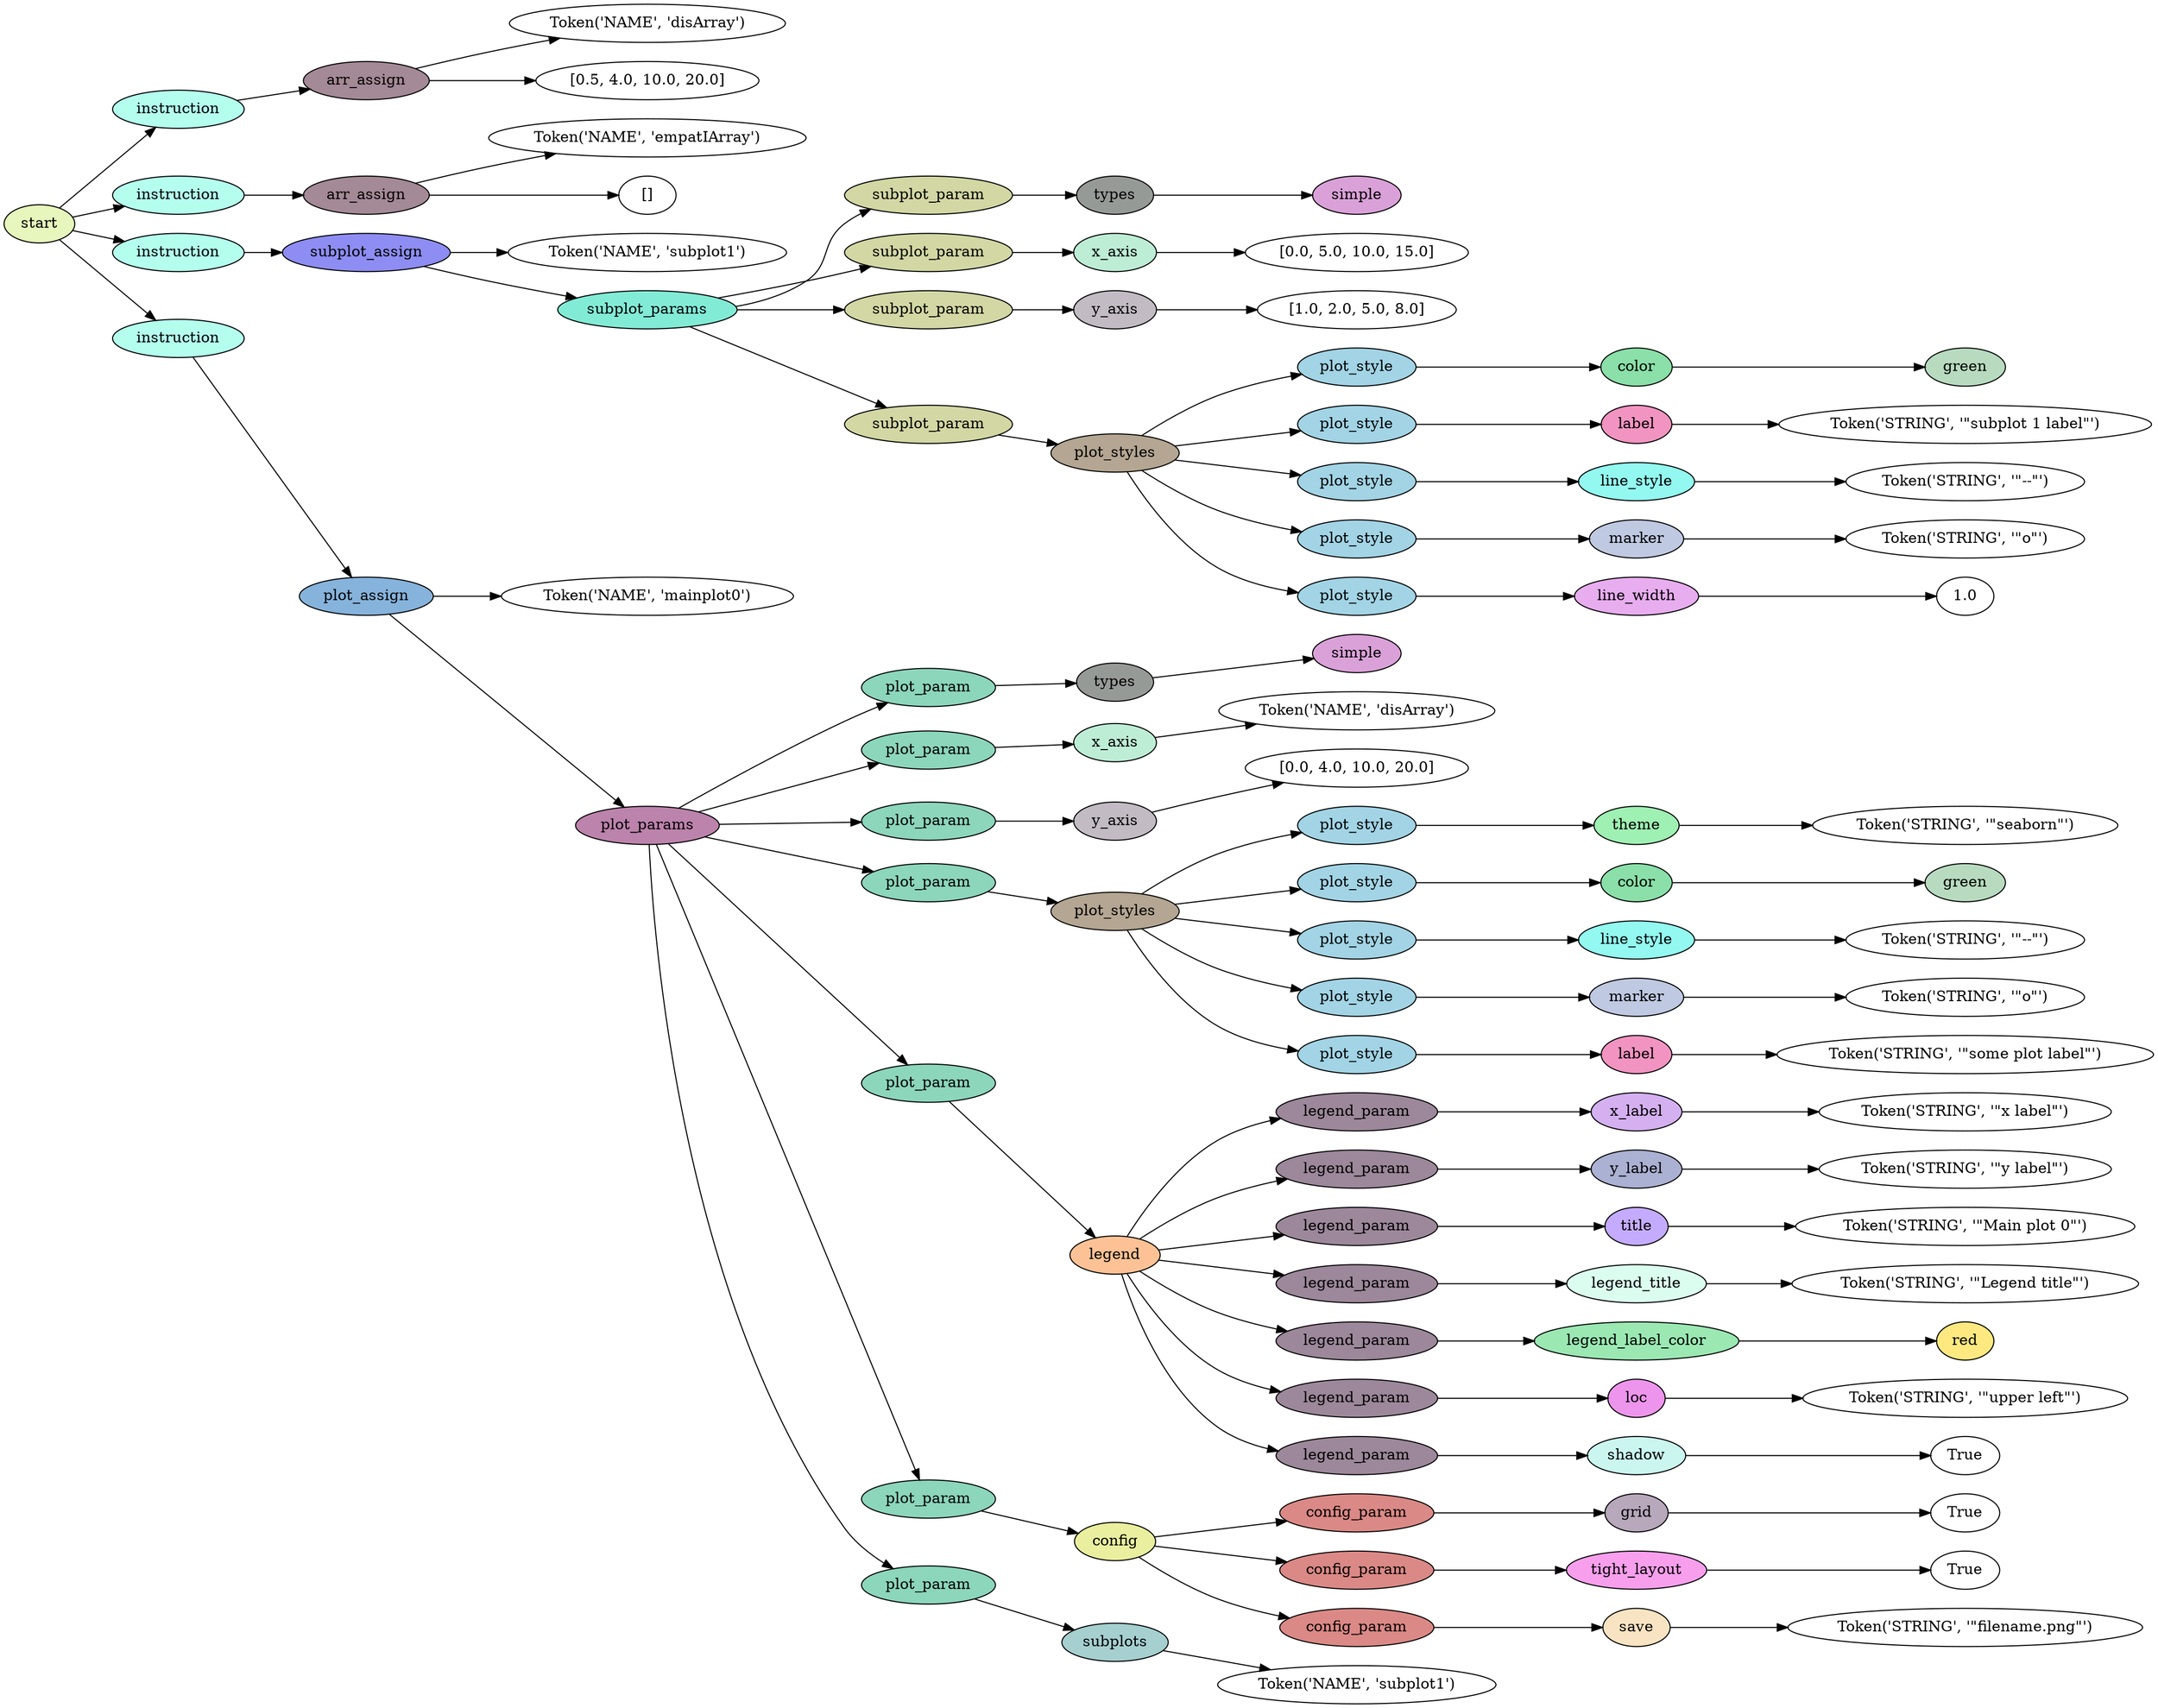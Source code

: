 digraph G {
rankdir=LR;
0 [label="Token('NAME', 'disArray')"];
1 [label="[0.5, 4.0, 10.0, 20.0]"];
2 [fillcolor="#a48996", label=arr_assign, style=filled];
2 -> 0;
2 -> 1;
3 [fillcolor="#b4feee", label=instruction, style=filled];
3 -> 2;
4 [label="Token('NAME', 'empatIArray')"];
5 [label="[]"];
6 [fillcolor="#a48996", label=arr_assign, style=filled];
6 -> 4;
6 -> 5;
7 [fillcolor="#b4feee", label=instruction, style=filled];
7 -> 6;
8 [label="Token('NAME', 'subplot1')"];
9 [fillcolor="#daa1d8", label=simple, style=filled];
10 [fillcolor="#969a97", label=types, style=filled];
10 -> 9;
11 [fillcolor="#d3d7a4", label=subplot_param, style=filled];
11 -> 10;
12 [label="[0.0, 5.0, 10.0, 15.0]"];
13 [fillcolor="#beedd6", label=x_axis, style=filled];
13 -> 12;
14 [fillcolor="#d3d7a4", label=subplot_param, style=filled];
14 -> 13;
15 [label="[1.0, 2.0, 5.0, 8.0]"];
16 [fillcolor="#c2bbc4", label=y_axis, style=filled];
16 -> 15;
17 [fillcolor="#d3d7a4", label=subplot_param, style=filled];
17 -> 16;
18 [fillcolor="#b8dbbf", label=green, style=filled];
19 [fillcolor="#8ae0a8", label=color, style=filled];
19 -> 18;
20 [fillcolor="#a2d4e5", label=plot_style, style=filled];
20 -> 19;
21 [label="Token('STRING', '\"subplot 1 label\"')"];
22 [fillcolor="#f294c1", label=label, style=filled];
22 -> 21;
23 [fillcolor="#a2d4e5", label=plot_style, style=filled];
23 -> 22;
24 [label="Token('STRING', '\"--\"')"];
25 [fillcolor="#93f8f0", label=line_style, style=filled];
25 -> 24;
26 [fillcolor="#a2d4e5", label=plot_style, style=filled];
26 -> 25;
27 [label="Token('STRING', '\"o\"')"];
28 [fillcolor="#bfc9e2", label=marker, style=filled];
28 -> 27;
29 [fillcolor="#a2d4e5", label=plot_style, style=filled];
29 -> 28;
30 [label="1.0"];
31 [fillcolor="#e8adef", label=line_width, style=filled];
31 -> 30;
32 [fillcolor="#a2d4e5", label=plot_style, style=filled];
32 -> 31;
33 [fillcolor="#b4a692", label=plot_styles, style=filled];
33 -> 20;
33 -> 23;
33 -> 26;
33 -> 29;
33 -> 32;
34 [fillcolor="#d3d7a4", label=subplot_param, style=filled];
34 -> 33;
35 [fillcolor="#82ebd6", label=subplot_params, style=filled];
35 -> 11;
35 -> 14;
35 -> 17;
35 -> 34;
36 [fillcolor="#8d8df3", label=subplot_assign, style=filled];
36 -> 8;
36 -> 35;
37 [fillcolor="#b4feee", label=instruction, style=filled];
37 -> 36;
38 [label="Token('NAME', 'mainplot0')"];
39 [fillcolor="#daa1d8", label=simple, style=filled];
40 [fillcolor="#969a97", label=types, style=filled];
40 -> 39;
41 [fillcolor="#8cd6bc", label=plot_param, style=filled];
41 -> 40;
42 [label="Token('NAME', 'disArray')"];
43 [fillcolor="#beedd6", label=x_axis, style=filled];
43 -> 42;
44 [fillcolor="#8cd6bc", label=plot_param, style=filled];
44 -> 43;
45 [label="[0.0, 4.0, 10.0, 20.0]"];
46 [fillcolor="#c2bbc4", label=y_axis, style=filled];
46 -> 45;
47 [fillcolor="#8cd6bc", label=plot_param, style=filled];
47 -> 46;
48 [label="Token('STRING', '\"seaborn\"')"];
49 [fillcolor="#9ff0b3", label=theme, style=filled];
49 -> 48;
50 [fillcolor="#a2d4e5", label=plot_style, style=filled];
50 -> 49;
51 [fillcolor="#b8dbbf", label=green, style=filled];
52 [fillcolor="#8ae0a8", label=color, style=filled];
52 -> 51;
53 [fillcolor="#a2d4e5", label=plot_style, style=filled];
53 -> 52;
54 [label="Token('STRING', '\"--\"')"];
55 [fillcolor="#93f8f0", label=line_style, style=filled];
55 -> 54;
56 [fillcolor="#a2d4e5", label=plot_style, style=filled];
56 -> 55;
57 [label="Token('STRING', '\"o\"')"];
58 [fillcolor="#bfc9e2", label=marker, style=filled];
58 -> 57;
59 [fillcolor="#a2d4e5", label=plot_style, style=filled];
59 -> 58;
60 [label="Token('STRING', '\"some plot label\"')"];
61 [fillcolor="#f294c1", label=label, style=filled];
61 -> 60;
62 [fillcolor="#a2d4e5", label=plot_style, style=filled];
62 -> 61;
63 [fillcolor="#b4a692", label=plot_styles, style=filled];
63 -> 50;
63 -> 53;
63 -> 56;
63 -> 59;
63 -> 62;
64 [fillcolor="#8cd6bc", label=plot_param, style=filled];
64 -> 63;
65 [label="Token('STRING', '\"x label\"')"];
66 [fillcolor="#d4b0f0", label=x_label, style=filled];
66 -> 65;
67 [fillcolor="#9c889a", label=legend_param, style=filled];
67 -> 66;
68 [label="Token('STRING', '\"y label\"')"];
69 [fillcolor="#abb1d2", label=y_label, style=filled];
69 -> 68;
70 [fillcolor="#9c889a", label=legend_param, style=filled];
70 -> 69;
71 [label="Token('STRING', '\"Main plot 0\"')"];
72 [fillcolor="#c5abfd", label=title, style=filled];
72 -> 71;
73 [fillcolor="#9c889a", label=legend_param, style=filled];
73 -> 72;
74 [label="Token('STRING', '\"Legend title\"')"];
75 [fillcolor="#dbfdf0", label=legend_title, style=filled];
75 -> 74;
76 [fillcolor="#9c889a", label=legend_param, style=filled];
76 -> 75;
77 [fillcolor="#fee980", label=red, style=filled];
78 [fillcolor="#9be8b3", label=legend_label_color, style=filled];
78 -> 77;
79 [fillcolor="#9c889a", label=legend_param, style=filled];
79 -> 78;
80 [label="Token('STRING', '\"upper left\"')"];
81 [fillcolor="#ed95ec", label=loc, style=filled];
81 -> 80;
82 [fillcolor="#9c889a", label=legend_param, style=filled];
82 -> 81;
83 [label=True];
84 [fillcolor="#cbf6f0", label=shadow, style=filled];
84 -> 83;
85 [fillcolor="#9c889a", label=legend_param, style=filled];
85 -> 84;
86 [fillcolor="#fcc295", label=legend, style=filled];
86 -> 67;
86 -> 70;
86 -> 73;
86 -> 76;
86 -> 79;
86 -> 82;
86 -> 85;
87 [fillcolor="#8cd6bc", label=plot_param, style=filled];
87 -> 86;
88 [label=True];
89 [fillcolor="#b7a8bc", label=grid, style=filled];
89 -> 88;
90 [fillcolor="#db8986", label=config_param, style=filled];
90 -> 89;
91 [label=True];
92 [fillcolor="#f79fec", label=tight_layout, style=filled];
92 -> 91;
93 [fillcolor="#db8986", label=config_param, style=filled];
93 -> 92;
94 [label="Token('STRING', '\"filename.png\"')"];
95 [fillcolor="#f8e3c2", label=save, style=filled];
95 -> 94;
96 [fillcolor="#db8986", label=config_param, style=filled];
96 -> 95;
97 [fillcolor="#e9ef9e", label=config, style=filled];
97 -> 90;
97 -> 93;
97 -> 96;
98 [fillcolor="#8cd6bc", label=plot_param, style=filled];
98 -> 97;
99 [label="Token('NAME', 'subplot1')"];
100 [fillcolor="#a6cfd0", label=subplots, style=filled];
100 -> 99;
101 [fillcolor="#8cd6bc", label=plot_param, style=filled];
101 -> 100;
102 [fillcolor="#bc83ac", label=plot_params, style=filled];
102 -> 41;
102 -> 44;
102 -> 47;
102 -> 64;
102 -> 87;
102 -> 98;
102 -> 101;
103 [fillcolor="#86b3dc", label=plot_assign, style=filled];
103 -> 38;
103 -> 102;
104 [fillcolor="#b4feee", label=instruction, style=filled];
104 -> 103;
105 [fillcolor="#e6f6bc", label=start, style=filled];
105 -> 3;
105 -> 7;
105 -> 37;
105 -> 104;
}
